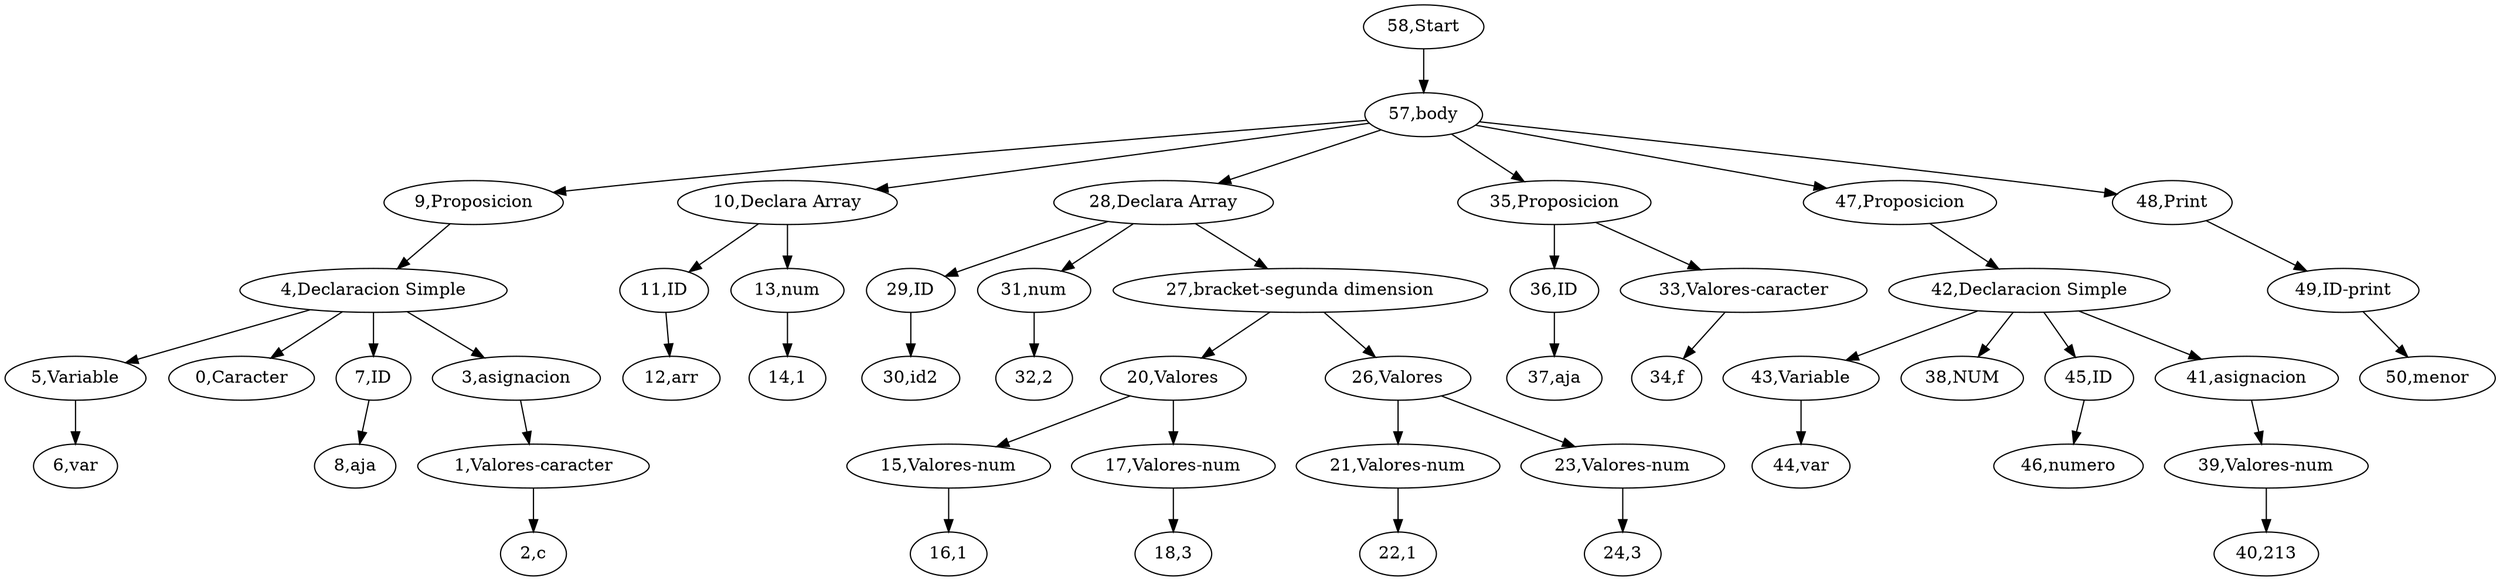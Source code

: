 digraph {
"58,Start" -> "57,body";
"57,body" -> "9,Proposicion";
"9,Proposicion" -> "4,Declaracion Simple";
"4,Declaracion Simple" -> "5,Variable";
"5,Variable" -> "6,var";
"4,Declaracion Simple" -> "0,Caracter";
"4,Declaracion Simple" -> "7,ID";
"7,ID" -> "8,aja";
"4,Declaracion Simple" -> "3,asignacion";
"3,asignacion" -> "1,Valores-caracter";
"1,Valores-caracter" -> "2,c";
"57,body" -> "10,Declara Array";
"10,Declara Array" -> "11,ID";
"11,ID" -> "12,arr";
"10,Declara Array" -> "13,num";
"13,num" -> "14,1";
"57,body" -> "28,Declara Array";
"28,Declara Array" -> "29,ID";
"29,ID" -> "30,id2";
"28,Declara Array" -> "31,num";
"31,num" -> "32,2";
"28,Declara Array" -> "27,bracket-segunda dimension";
"27,bracket-segunda dimension" -> "20,Valores";
"20,Valores" -> "15,Valores-num";
"15,Valores-num" -> "16,1";
"20,Valores" -> "17,Valores-num";
"17,Valores-num" -> "18,3";
"27,bracket-segunda dimension" -> "26,Valores";
"26,Valores" -> "21,Valores-num";
"21,Valores-num" -> "22,1";
"26,Valores" -> "23,Valores-num";
"23,Valores-num" -> "24,3";
"57,body" -> "35,Proposicion";
"35,Proposicion" -> "36,ID";
"36,ID" -> "37,aja";
"35,Proposicion" -> "33,Valores-caracter";
"33,Valores-caracter" -> "34,f";
"57,body" -> "47,Proposicion";
"47,Proposicion" -> "42,Declaracion Simple";
"42,Declaracion Simple" -> "43,Variable";
"43,Variable" -> "44,var";
"42,Declaracion Simple" -> "38,NUM";
"42,Declaracion Simple" -> "45,ID";
"45,ID" -> "46,numero";
"42,Declaracion Simple" -> "41,asignacion";
"41,asignacion" -> "39,Valores-num";
"39,Valores-num" -> "40,213";
"57,body" -> "48,Print";
"48,Print" -> "49,ID-print";
"49,ID-print" -> "50,menor";

}